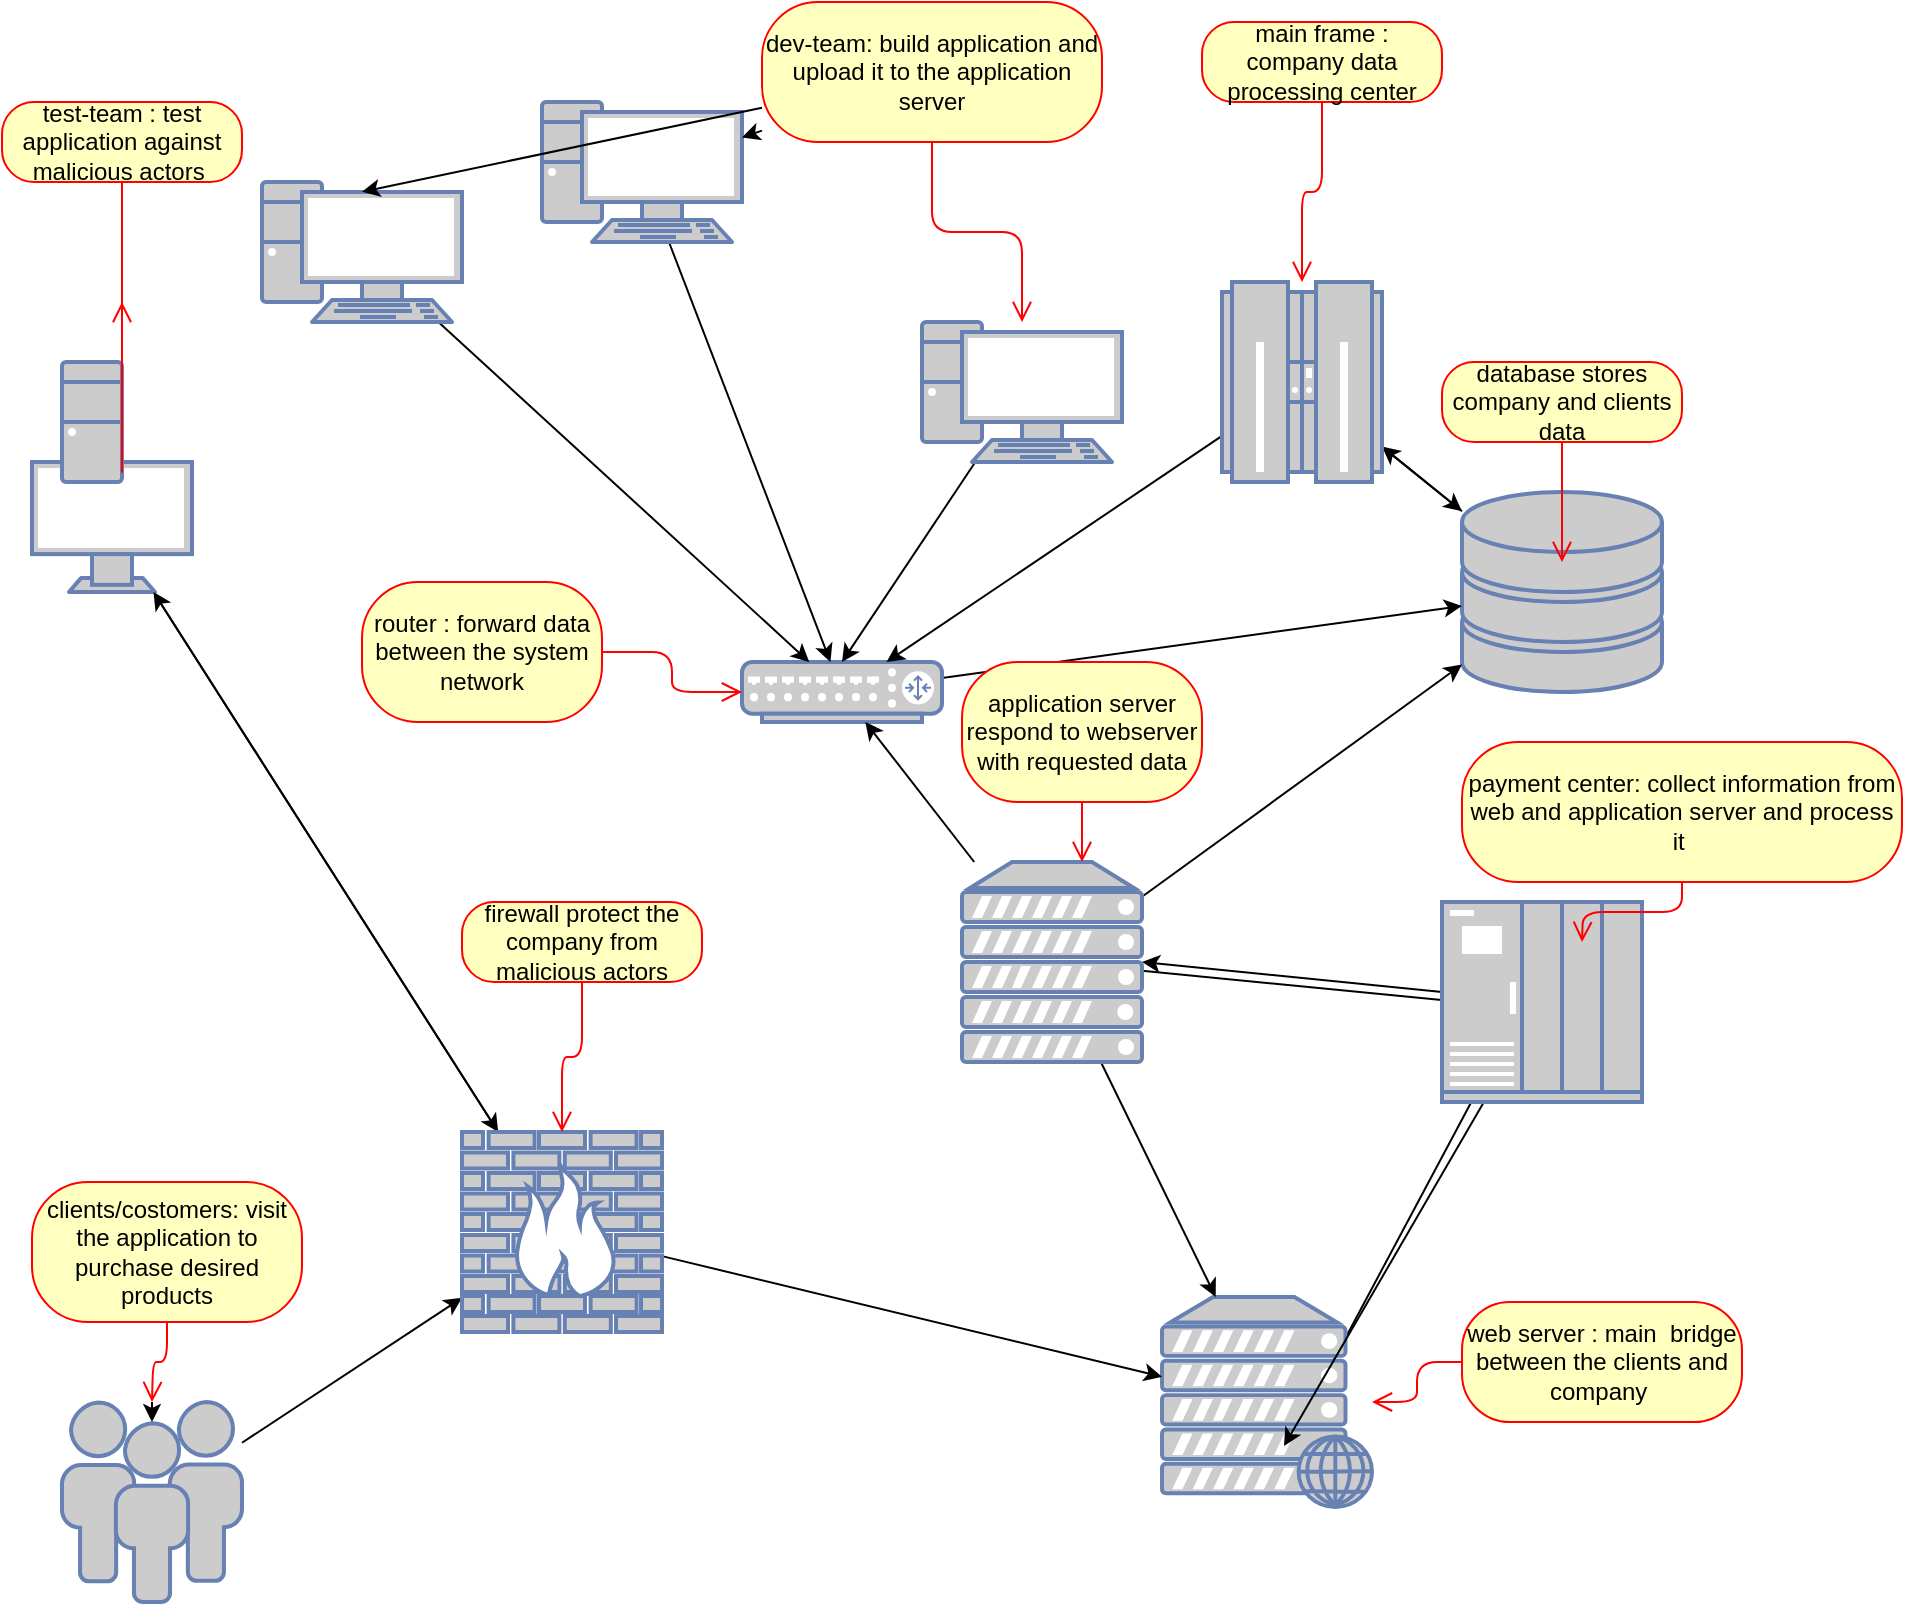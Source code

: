 <mxfile version="12.1.3" type="github" pages="1"><diagram id="N-t8ueg5gEzgfylbGvGg" name="Page-1"><mxGraphModel dx="1408" dy="731" grid="1" gridSize="10" guides="1" tooltips="1" connect="1" arrows="1" fold="1" page="1" pageScale="1" pageWidth="850" pageHeight="1100" math="0" shadow="0"><root><mxCell id="0"/><mxCell id="1" parent="0"/><mxCell id="_4rJN_NOpQOChvC8Nxay-41" style="edgeStyle=none;rounded=0;orthogonalLoop=1;jettySize=auto;html=1;" edge="1" parent="1" source="_4rJN_NOpQOChvC8Nxay-1" target="_4rJN_NOpQOChvC8Nxay-6"><mxGeometry relative="1" as="geometry"/></mxCell><mxCell id="_4rJN_NOpQOChvC8Nxay-1" value="" style="fontColor=#0066CC;verticalAlign=top;verticalLabelPosition=bottom;labelPosition=center;align=center;html=1;outlineConnect=0;fillColor=#CCCCCC;strokeColor=#6881B3;gradientColor=none;gradientDirection=north;strokeWidth=2;shape=mxgraph.networks.monitor;" vertex="1" parent="1"><mxGeometry x="25" y="410" width="80" height="65" as="geometry"/></mxCell><mxCell id="_4rJN_NOpQOChvC8Nxay-2" value="" style="fontColor=#0066CC;verticalAlign=top;verticalLabelPosition=bottom;labelPosition=center;align=center;html=1;outlineConnect=0;fillColor=#CCCCCC;strokeColor=#6881B3;gradientColor=none;gradientDirection=north;strokeWidth=2;shape=mxgraph.networks.desktop_pc;" vertex="1" parent="1"><mxGeometry x="40" y="360" width="30" height="60" as="geometry"/></mxCell><mxCell id="_4rJN_NOpQOChvC8Nxay-52" style="edgeStyle=none;rounded=0;orthogonalLoop=1;jettySize=auto;html=1;" edge="1" parent="1"><mxGeometry relative="1" as="geometry"><mxPoint x="750" y="720" as="targetPoint"/><mxPoint x="670" y="870" as="sourcePoint"/></mxGeometry></mxCell><mxCell id="_4rJN_NOpQOChvC8Nxay-3" value="" style="fontColor=#0066CC;verticalAlign=top;verticalLabelPosition=bottom;labelPosition=center;align=center;html=1;outlineConnect=0;fillColor=#CCCCCC;strokeColor=#6881B3;gradientColor=none;gradientDirection=north;strokeWidth=2;shape=mxgraph.networks.web_server;" vertex="1" parent="1"><mxGeometry x="590" y="827.5" width="105" height="105" as="geometry"/></mxCell><mxCell id="_4rJN_NOpQOChvC8Nxay-21" style="edgeStyle=none;rounded=0;orthogonalLoop=1;jettySize=auto;html=1;" edge="1" parent="1" source="_4rJN_NOpQOChvC8Nxay-4" target="_4rJN_NOpQOChvC8Nxay-6"><mxGeometry relative="1" as="geometry"/></mxCell><mxCell id="_4rJN_NOpQOChvC8Nxay-4" value="" style="fontColor=#0066CC;verticalAlign=top;verticalLabelPosition=bottom;labelPosition=center;align=center;html=1;outlineConnect=0;fillColor=#CCCCCC;strokeColor=#6881B3;gradientColor=none;gradientDirection=north;strokeWidth=2;shape=mxgraph.networks.users;" vertex="1" parent="1"><mxGeometry x="40" y="880" width="90" height="100" as="geometry"/></mxCell><mxCell id="_4rJN_NOpQOChvC8Nxay-46" style="edgeStyle=none;rounded=0;orthogonalLoop=1;jettySize=auto;html=1;" edge="1" parent="1" source="_4rJN_NOpQOChvC8Nxay-5" target="_4rJN_NOpQOChvC8Nxay-44"><mxGeometry relative="1" as="geometry"/></mxCell><mxCell id="_4rJN_NOpQOChvC8Nxay-5" value="" style="fontColor=#0066CC;verticalAlign=top;verticalLabelPosition=bottom;labelPosition=center;align=center;html=1;outlineConnect=0;fillColor=#CCCCCC;strokeColor=#6881B3;gradientColor=none;gradientDirection=north;strokeWidth=2;shape=mxgraph.networks.storage;" vertex="1" parent="1"><mxGeometry x="740" y="425" width="100" height="100" as="geometry"/></mxCell><mxCell id="_4rJN_NOpQOChvC8Nxay-19" style="edgeStyle=none;rounded=0;orthogonalLoop=1;jettySize=auto;html=1;" edge="1" parent="1" source="_4rJN_NOpQOChvC8Nxay-6" target="_4rJN_NOpQOChvC8Nxay-3"><mxGeometry relative="1" as="geometry"/></mxCell><mxCell id="_4rJN_NOpQOChvC8Nxay-20" style="edgeStyle=none;rounded=0;orthogonalLoop=1;jettySize=auto;html=1;" edge="1" parent="1" source="_4rJN_NOpQOChvC8Nxay-6" target="_4rJN_NOpQOChvC8Nxay-1"><mxGeometry relative="1" as="geometry"/></mxCell><mxCell id="_4rJN_NOpQOChvC8Nxay-6" value="" style="fontColor=#0066CC;verticalAlign=top;verticalLabelPosition=bottom;labelPosition=center;align=center;html=1;outlineConnect=0;fillColor=#CCCCCC;strokeColor=#6881B3;gradientColor=none;gradientDirection=north;strokeWidth=2;shape=mxgraph.networks.firewall;" vertex="1" parent="1"><mxGeometry x="240" y="745" width="100" height="100" as="geometry"/></mxCell><mxCell id="_4rJN_NOpQOChvC8Nxay-16" style="edgeStyle=none;rounded=0;orthogonalLoop=1;jettySize=auto;html=1;" edge="1" parent="1" source="_4rJN_NOpQOChvC8Nxay-7" target="_4rJN_NOpQOChvC8Nxay-5"><mxGeometry relative="1" as="geometry"/></mxCell><mxCell id="_4rJN_NOpQOChvC8Nxay-7" value="" style="fontColor=#0066CC;verticalAlign=top;verticalLabelPosition=bottom;labelPosition=center;align=center;html=1;outlineConnect=0;fillColor=#CCCCCC;strokeColor=#6881B3;gradientColor=none;gradientDirection=north;strokeWidth=2;shape=mxgraph.networks.router;" vertex="1" parent="1"><mxGeometry x="380" y="510" width="100" height="30" as="geometry"/></mxCell><mxCell id="_4rJN_NOpQOChvC8Nxay-15" style="edgeStyle=none;rounded=0;orthogonalLoop=1;jettySize=auto;html=1;" edge="1" parent="1" source="_4rJN_NOpQOChvC8Nxay-8" target="_4rJN_NOpQOChvC8Nxay-7"><mxGeometry relative="1" as="geometry"/></mxCell><mxCell id="_4rJN_NOpQOChvC8Nxay-17" style="edgeStyle=none;rounded=0;orthogonalLoop=1;jettySize=auto;html=1;" edge="1" parent="1" source="_4rJN_NOpQOChvC8Nxay-8" target="_4rJN_NOpQOChvC8Nxay-5"><mxGeometry relative="1" as="geometry"/></mxCell><mxCell id="_4rJN_NOpQOChvC8Nxay-18" style="edgeStyle=none;rounded=0;orthogonalLoop=1;jettySize=auto;html=1;" edge="1" parent="1" source="_4rJN_NOpQOChvC8Nxay-8" target="_4rJN_NOpQOChvC8Nxay-3"><mxGeometry relative="1" as="geometry"/></mxCell><mxCell id="_4rJN_NOpQOChvC8Nxay-56" style="edgeStyle=none;rounded=0;orthogonalLoop=1;jettySize=auto;html=1;" edge="1" parent="1" source="_4rJN_NOpQOChvC8Nxay-8"><mxGeometry relative="1" as="geometry"><mxPoint x="740" y="680" as="targetPoint"/></mxGeometry></mxCell><mxCell id="_4rJN_NOpQOChvC8Nxay-8" value="" style="fontColor=#0066CC;verticalAlign=top;verticalLabelPosition=bottom;labelPosition=center;align=center;html=1;outlineConnect=0;fillColor=#CCCCCC;strokeColor=#6881B3;gradientColor=none;gradientDirection=north;strokeWidth=2;shape=mxgraph.networks.server;" vertex="1" parent="1"><mxGeometry x="490" y="610" width="90" height="100" as="geometry"/></mxCell><mxCell id="_4rJN_NOpQOChvC8Nxay-12" style="edgeStyle=none;rounded=0;orthogonalLoop=1;jettySize=auto;html=1;" edge="1" parent="1" source="_4rJN_NOpQOChvC8Nxay-9" target="_4rJN_NOpQOChvC8Nxay-7"><mxGeometry relative="1" as="geometry"/></mxCell><mxCell id="_4rJN_NOpQOChvC8Nxay-9" value="" style="fontColor=#0066CC;verticalAlign=top;verticalLabelPosition=bottom;labelPosition=center;align=center;html=1;outlineConnect=0;fillColor=#CCCCCC;strokeColor=#6881B3;gradientColor=none;gradientDirection=north;strokeWidth=2;shape=mxgraph.networks.pc;" vertex="1" parent="1"><mxGeometry x="280" y="230" width="100" height="70" as="geometry"/></mxCell><mxCell id="_4rJN_NOpQOChvC8Nxay-14" style="edgeStyle=none;rounded=0;orthogonalLoop=1;jettySize=auto;html=1;entryX=0.5;entryY=0;entryDx=0;entryDy=0;entryPerimeter=0;" edge="1" parent="1" source="_4rJN_NOpQOChvC8Nxay-10" target="_4rJN_NOpQOChvC8Nxay-7"><mxGeometry relative="1" as="geometry"/></mxCell><mxCell id="_4rJN_NOpQOChvC8Nxay-10" value="" style="fontColor=#0066CC;verticalAlign=top;verticalLabelPosition=bottom;labelPosition=center;align=center;html=1;outlineConnect=0;fillColor=#CCCCCC;strokeColor=#6881B3;gradientColor=none;gradientDirection=north;strokeWidth=2;shape=mxgraph.networks.pc;" vertex="1" parent="1"><mxGeometry x="470" y="340" width="100" height="70" as="geometry"/></mxCell><mxCell id="_4rJN_NOpQOChvC8Nxay-13" style="edgeStyle=none;rounded=0;orthogonalLoop=1;jettySize=auto;html=1;" edge="1" parent="1" source="_4rJN_NOpQOChvC8Nxay-11" target="_4rJN_NOpQOChvC8Nxay-7"><mxGeometry relative="1" as="geometry"/></mxCell><mxCell id="_4rJN_NOpQOChvC8Nxay-11" value="" style="fontColor=#0066CC;verticalAlign=top;verticalLabelPosition=bottom;labelPosition=center;align=center;html=1;outlineConnect=0;fillColor=#CCCCCC;strokeColor=#6881B3;gradientColor=none;gradientDirection=north;strokeWidth=2;shape=mxgraph.networks.pc;" vertex="1" parent="1"><mxGeometry x="140" y="270" width="100" height="70" as="geometry"/></mxCell><mxCell id="_4rJN_NOpQOChvC8Nxay-24" style="edgeStyle=none;rounded=0;orthogonalLoop=1;jettySize=auto;html=1;entryX=0.5;entryY=0.07;entryDx=0;entryDy=0;entryPerimeter=0;" edge="1" parent="1" source="_4rJN_NOpQOChvC8Nxay-22" target="_4rJN_NOpQOChvC8Nxay-11"><mxGeometry relative="1" as="geometry"/></mxCell><mxCell id="_4rJN_NOpQOChvC8Nxay-25" style="edgeStyle=none;rounded=0;orthogonalLoop=1;jettySize=auto;html=1;" edge="1" parent="1" source="_4rJN_NOpQOChvC8Nxay-22" target="_4rJN_NOpQOChvC8Nxay-9"><mxGeometry relative="1" as="geometry"/></mxCell><mxCell id="_4rJN_NOpQOChvC8Nxay-22" value="dev-team: build application and upload it to the application server" style="rounded=1;whiteSpace=wrap;html=1;arcSize=40;fontColor=#000000;fillColor=#ffffc0;strokeColor=#ff0000;" vertex="1" parent="1"><mxGeometry x="390" y="180" width="170" height="70" as="geometry"/></mxCell><mxCell id="_4rJN_NOpQOChvC8Nxay-23" value="" style="edgeStyle=orthogonalEdgeStyle;html=1;verticalAlign=bottom;endArrow=open;endSize=8;strokeColor=#ff0000;" edge="1" source="_4rJN_NOpQOChvC8Nxay-22" parent="1" target="_4rJN_NOpQOChvC8Nxay-10"><mxGeometry relative="1" as="geometry"><mxPoint x="450" y="280" as="targetPoint"/></mxGeometry></mxCell><mxCell id="_4rJN_NOpQOChvC8Nxay-27" value="database stores company and clients data" style="rounded=1;whiteSpace=wrap;html=1;arcSize=40;fontColor=#000000;fillColor=#ffffc0;strokeColor=#ff0000;" vertex="1" parent="1"><mxGeometry x="730" y="360" width="120" height="40" as="geometry"/></mxCell><mxCell id="_4rJN_NOpQOChvC8Nxay-28" value="" style="edgeStyle=orthogonalEdgeStyle;html=1;verticalAlign=bottom;endArrow=open;endSize=8;strokeColor=#ff0000;" edge="1" source="_4rJN_NOpQOChvC8Nxay-27" parent="1"><mxGeometry relative="1" as="geometry"><mxPoint x="790" y="460" as="targetPoint"/></mxGeometry></mxCell><mxCell id="_4rJN_NOpQOChvC8Nxay-29" value="router : forward data&lt;br&gt;between the system network" style="rounded=1;whiteSpace=wrap;html=1;arcSize=40;fontColor=#000000;fillColor=#ffffc0;strokeColor=#ff0000;" vertex="1" parent="1"><mxGeometry x="190" y="470" width="120" height="70" as="geometry"/></mxCell><mxCell id="_4rJN_NOpQOChvC8Nxay-30" value="" style="edgeStyle=orthogonalEdgeStyle;html=1;verticalAlign=bottom;endArrow=open;endSize=8;strokeColor=#ff0000;entryX=0;entryY=0.5;entryDx=0;entryDy=0;entryPerimeter=0;" edge="1" source="_4rJN_NOpQOChvC8Nxay-29" parent="1" target="_4rJN_NOpQOChvC8Nxay-7"><mxGeometry relative="1" as="geometry"><mxPoint x="290" y="575" as="targetPoint"/></mxGeometry></mxCell><mxCell id="_4rJN_NOpQOChvC8Nxay-31" value="application server respond to webserver with requested data" style="rounded=1;whiteSpace=wrap;html=1;arcSize=40;fontColor=#000000;fillColor=#ffffc0;strokeColor=#ff0000;" vertex="1" parent="1"><mxGeometry x="490" y="510" width="120" height="70" as="geometry"/></mxCell><mxCell id="_4rJN_NOpQOChvC8Nxay-32" value="" style="edgeStyle=orthogonalEdgeStyle;html=1;verticalAlign=bottom;endArrow=open;endSize=8;strokeColor=#ff0000;" edge="1" source="_4rJN_NOpQOChvC8Nxay-31" parent="1"><mxGeometry relative="1" as="geometry"><mxPoint x="550" y="610" as="targetPoint"/></mxGeometry></mxCell><mxCell id="_4rJN_NOpQOChvC8Nxay-33" value="web server : main&amp;nbsp; bridge between the clients and company&amp;nbsp;" style="rounded=1;whiteSpace=wrap;html=1;arcSize=40;fontColor=#000000;fillColor=#ffffc0;strokeColor=#ff0000;" vertex="1" parent="1"><mxGeometry x="740" y="830" width="140" height="60" as="geometry"/></mxCell><mxCell id="_4rJN_NOpQOChvC8Nxay-34" value="" style="edgeStyle=orthogonalEdgeStyle;html=1;verticalAlign=bottom;endArrow=open;endSize=8;strokeColor=#ff0000;" edge="1" source="_4rJN_NOpQOChvC8Nxay-33" parent="1" target="_4rJN_NOpQOChvC8Nxay-3"><mxGeometry relative="1" as="geometry"><mxPoint x="610" y="1060" as="targetPoint"/></mxGeometry></mxCell><mxCell id="_4rJN_NOpQOChvC8Nxay-35" value="firewall protect the company from malicious actors" style="rounded=1;whiteSpace=wrap;html=1;arcSize=40;fontColor=#000000;fillColor=#ffffc0;strokeColor=#ff0000;" vertex="1" parent="1"><mxGeometry x="240" y="630" width="120" height="40" as="geometry"/></mxCell><mxCell id="_4rJN_NOpQOChvC8Nxay-36" value="" style="edgeStyle=orthogonalEdgeStyle;html=1;verticalAlign=bottom;endArrow=open;endSize=8;strokeColor=#ff0000;" edge="1" source="_4rJN_NOpQOChvC8Nxay-35" parent="1" target="_4rJN_NOpQOChvC8Nxay-6"><mxGeometry relative="1" as="geometry"><mxPoint x="300" y="730" as="targetPoint"/></mxGeometry></mxCell><mxCell id="_4rJN_NOpQOChvC8Nxay-37" value="clients/costomers: visit the application to purchase desired products" style="rounded=1;whiteSpace=wrap;html=1;arcSize=40;fontColor=#000000;fillColor=#ffffc0;strokeColor=#ff0000;" vertex="1" parent="1"><mxGeometry x="25" y="770" width="135" height="70" as="geometry"/></mxCell><mxCell id="_4rJN_NOpQOChvC8Nxay-38" value="" style="edgeStyle=orthogonalEdgeStyle;html=1;verticalAlign=bottom;endArrow=open;endSize=8;strokeColor=#ff0000;" edge="1" source="_4rJN_NOpQOChvC8Nxay-37" parent="1"><mxGeometry relative="1" as="geometry"><mxPoint x="85" y="880" as="targetPoint"/></mxGeometry></mxCell><mxCell id="_4rJN_NOpQOChvC8Nxay-39" style="edgeStyle=none;rounded=0;orthogonalLoop=1;jettySize=auto;html=1;exitX=0;exitY=0.5;exitDx=0;exitDy=0;exitPerimeter=0;" edge="1" parent="1" source="_4rJN_NOpQOChvC8Nxay-2" target="_4rJN_NOpQOChvC8Nxay-2"><mxGeometry relative="1" as="geometry"/></mxCell><mxCell id="_4rJN_NOpQOChvC8Nxay-40" style="edgeStyle=none;rounded=0;orthogonalLoop=1;jettySize=auto;html=1;entryX=0.5;entryY=0.1;entryDx=0;entryDy=0;entryPerimeter=0;" edge="1" parent="1" source="_4rJN_NOpQOChvC8Nxay-4" target="_4rJN_NOpQOChvC8Nxay-4"><mxGeometry relative="1" as="geometry"/></mxCell><mxCell id="_4rJN_NOpQOChvC8Nxay-42" value="test-team : test application against malicious actors&amp;nbsp;" style="rounded=1;whiteSpace=wrap;html=1;arcSize=40;fontColor=#000000;fillColor=#ffffc0;strokeColor=#ff0000;" vertex="1" parent="1"><mxGeometry x="10" y="230" width="120" height="40" as="geometry"/></mxCell><mxCell id="_4rJN_NOpQOChvC8Nxay-43" value="" style="edgeStyle=orthogonalEdgeStyle;html=1;verticalAlign=bottom;endArrow=open;endSize=8;strokeColor=#ff0000;" edge="1" source="_4rJN_NOpQOChvC8Nxay-42" parent="1"><mxGeometry relative="1" as="geometry"><mxPoint x="70" y="330" as="targetPoint"/><Array as="points"><mxPoint x="70" y="420"/><mxPoint x="70" y="420"/></Array></mxGeometry></mxCell><mxCell id="_4rJN_NOpQOChvC8Nxay-45" style="edgeStyle=none;rounded=0;orthogonalLoop=1;jettySize=auto;html=1;" edge="1" parent="1" source="_4rJN_NOpQOChvC8Nxay-44" target="_4rJN_NOpQOChvC8Nxay-5"><mxGeometry relative="1" as="geometry"/></mxCell><mxCell id="_4rJN_NOpQOChvC8Nxay-49" style="edgeStyle=none;rounded=0;orthogonalLoop=1;jettySize=auto;html=1;" edge="1" parent="1" source="_4rJN_NOpQOChvC8Nxay-44" target="_4rJN_NOpQOChvC8Nxay-7"><mxGeometry relative="1" as="geometry"/></mxCell><mxCell id="_4rJN_NOpQOChvC8Nxay-57" style="edgeStyle=none;rounded=0;orthogonalLoop=1;jettySize=auto;html=1;exitX=0;exitY=0.5;exitDx=0;exitDy=0;exitPerimeter=0;" edge="1" parent="1" source="_4rJN_NOpQOChvC8Nxay-44" target="_4rJN_NOpQOChvC8Nxay-44"><mxGeometry relative="1" as="geometry"><mxPoint x="570" y="380" as="targetPoint"/></mxGeometry></mxCell><mxCell id="_4rJN_NOpQOChvC8Nxay-44" value="" style="fontColor=#0066CC;verticalAlign=top;verticalLabelPosition=bottom;labelPosition=center;align=center;html=1;outlineConnect=0;fillColor=#CCCCCC;strokeColor=#6881B3;gradientColor=none;gradientDirection=north;strokeWidth=2;shape=mxgraph.networks.mainframe;" vertex="1" parent="1"><mxGeometry x="620" y="320" width="80" height="100" as="geometry"/></mxCell><mxCell id="_4rJN_NOpQOChvC8Nxay-47" value="main frame : company data processing center" style="rounded=1;whiteSpace=wrap;html=1;arcSize=40;fontColor=#000000;fillColor=#ffffc0;strokeColor=#ff0000;" vertex="1" parent="1"><mxGeometry x="610" y="190" width="120" height="40" as="geometry"/></mxCell><mxCell id="_4rJN_NOpQOChvC8Nxay-48" value="" style="edgeStyle=orthogonalEdgeStyle;html=1;verticalAlign=bottom;endArrow=open;endSize=8;strokeColor=#ff0000;" edge="1" source="_4rJN_NOpQOChvC8Nxay-47" parent="1" target="_4rJN_NOpQOChvC8Nxay-44"><mxGeometry relative="1" as="geometry"><mxPoint x="670" y="290" as="targetPoint"/></mxGeometry></mxCell><mxCell id="_4rJN_NOpQOChvC8Nxay-51" style="edgeStyle=none;rounded=0;orthogonalLoop=1;jettySize=auto;html=1;entryX=0.581;entryY=0.71;entryDx=0;entryDy=0;entryPerimeter=0;" edge="1" parent="1" source="_4rJN_NOpQOChvC8Nxay-50" target="_4rJN_NOpQOChvC8Nxay-3"><mxGeometry relative="1" as="geometry"/></mxCell><mxCell id="_4rJN_NOpQOChvC8Nxay-55" style="edgeStyle=none;rounded=0;orthogonalLoop=1;jettySize=auto;html=1;entryX=1;entryY=0.5;entryDx=0;entryDy=0;entryPerimeter=0;" edge="1" parent="1" source="_4rJN_NOpQOChvC8Nxay-50" target="_4rJN_NOpQOChvC8Nxay-8"><mxGeometry relative="1" as="geometry"/></mxCell><mxCell id="_4rJN_NOpQOChvC8Nxay-50" value="" style="fontColor=#0066CC;verticalAlign=top;verticalLabelPosition=bottom;labelPosition=center;align=center;html=1;outlineConnect=0;fillColor=#CCCCCC;strokeColor=#6881B3;gradientColor=none;gradientDirection=north;strokeWidth=2;shape=mxgraph.networks.ups_enterprise;" vertex="1" parent="1"><mxGeometry x="730" y="630" width="100" height="100" as="geometry"/></mxCell><mxCell id="_4rJN_NOpQOChvC8Nxay-53" value="payment center: collect information from web and application server and process it&amp;nbsp;" style="rounded=1;whiteSpace=wrap;html=1;arcSize=40;fontColor=#000000;fillColor=#ffffc0;strokeColor=#ff0000;" vertex="1" parent="1"><mxGeometry x="740" y="550" width="220" height="70" as="geometry"/></mxCell><mxCell id="_4rJN_NOpQOChvC8Nxay-54" value="" style="edgeStyle=orthogonalEdgeStyle;html=1;verticalAlign=bottom;endArrow=open;endSize=8;strokeColor=#ff0000;" edge="1" source="_4rJN_NOpQOChvC8Nxay-53" parent="1"><mxGeometry relative="1" as="geometry"><mxPoint x="800" y="650" as="targetPoint"/></mxGeometry></mxCell></root></mxGraphModel></diagram></mxfile>